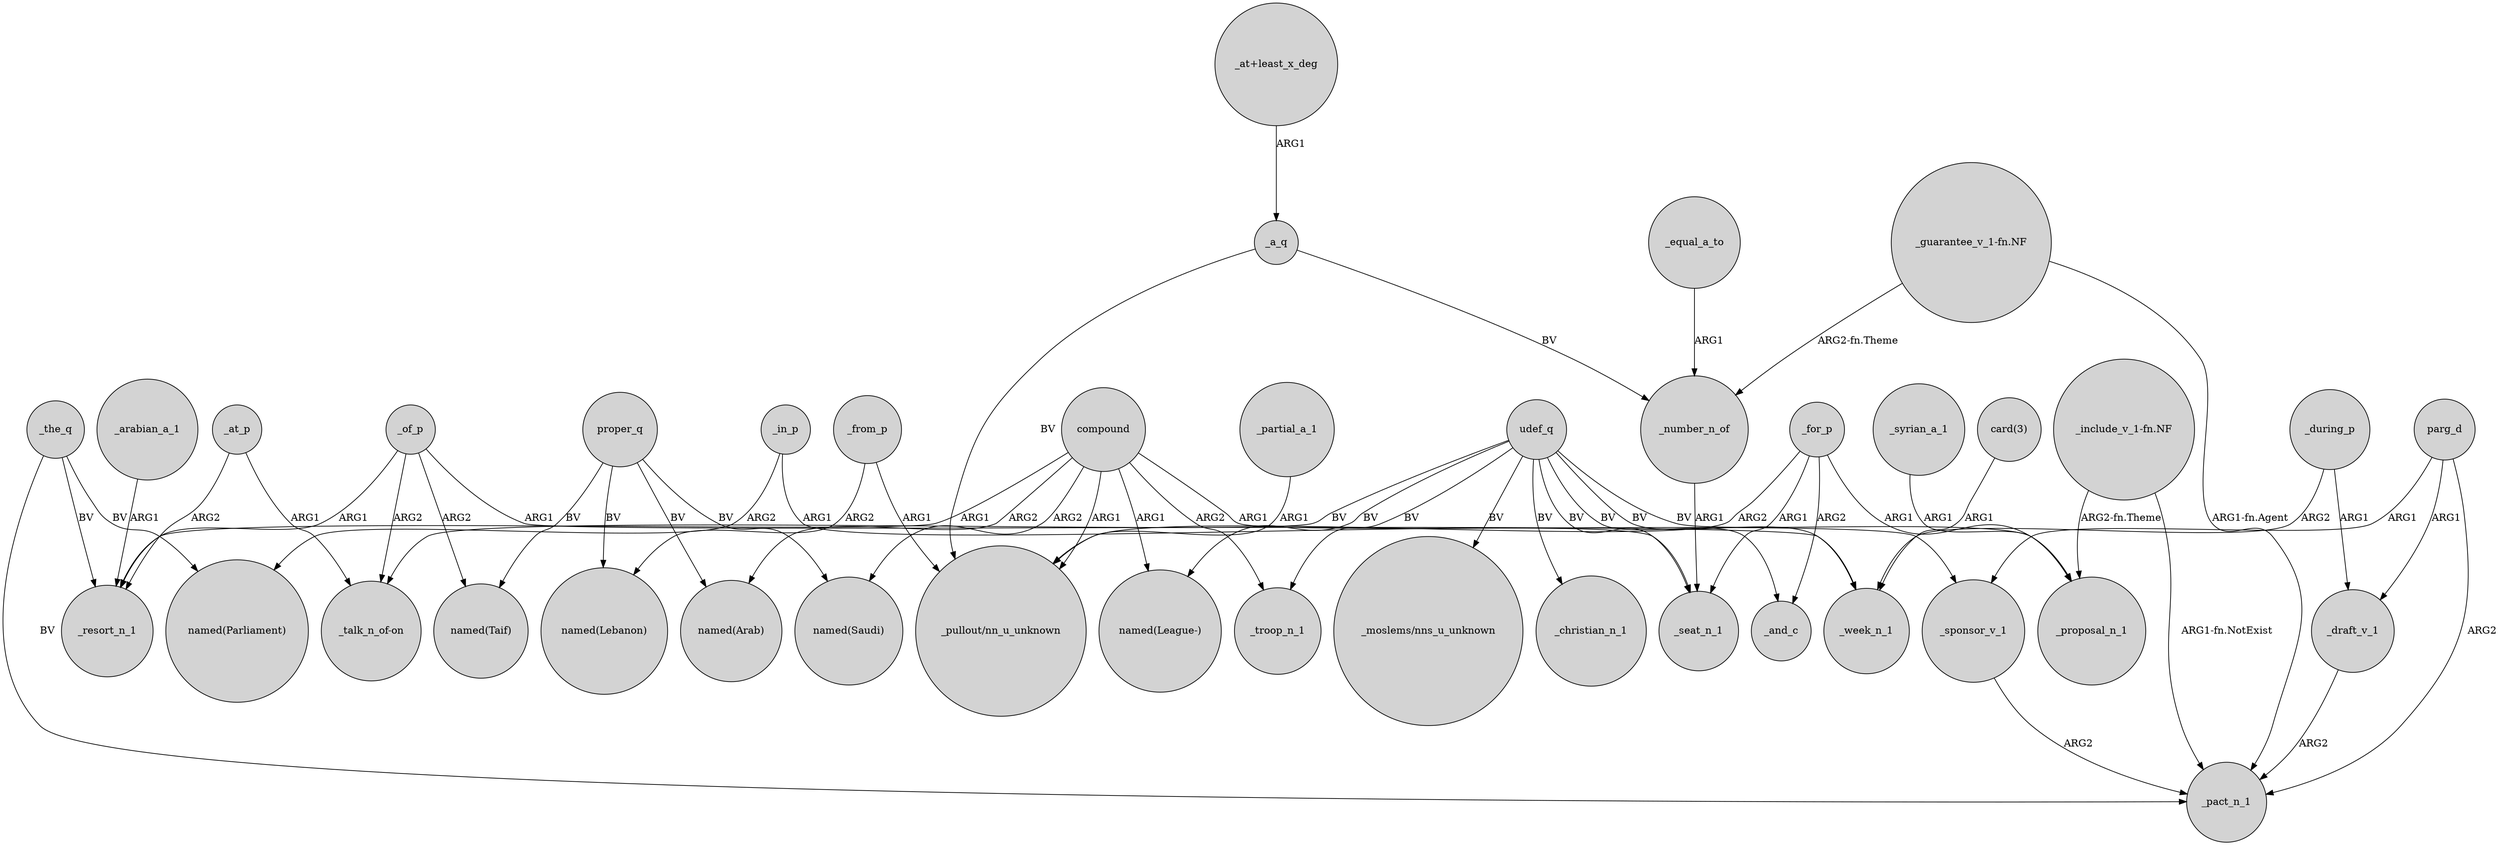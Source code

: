 digraph {
	node [shape=circle style=filled]
	udef_q -> "named(League-)" [label=BV]
	_the_q -> "named(Parliament)" [label=BV]
	compound -> "named(League-)" [label=ARG1]
	_of_p -> "named(Taif)" [label=ARG2]
	proper_q -> "named(Lebanon)" [label=BV]
	_a_q -> _number_n_of [label=BV]
	"_guarantee_v_1-fn.NF" -> _pact_n_1 [label="ARG1-fn.Agent"]
	_the_q -> _resort_n_1 [label=BV]
	compound -> "named(Saudi)" [label=ARG2]
	udef_q -> _proposal_n_1 [label=BV]
	_the_q -> _pact_n_1 [label=BV]
	parg_d -> _draft_v_1 [label=ARG1]
	"_include_v_1-fn.NF" -> _pact_n_1 [label="ARG1-fn.NotExist"]
	udef_q -> _christian_n_1 [label=BV]
	_for_p -> _and_c [label=ARG2]
	proper_q -> "named(Arab)" [label=BV]
	_in_p -> _seat_n_1 [label=ARG1]
	_number_n_of -> _seat_n_1 [label=ARG1]
	_during_p -> _draft_v_1 [label=ARG1]
	_for_p -> "_pullout/nn_u_unknown" [label=ARG2]
	compound -> "named(Arab)" [label=ARG2]
	proper_q -> "named(Saudi)" [label=BV]
	_of_p -> "_talk_n_of-on" [label=ARG2]
	udef_q -> "_moslems/nns_u_unknown" [label=BV]
	"_at+least_x_deg" -> _a_q [label=ARG1]
	_of_p -> _resort_n_1 [label=ARG1]
	parg_d -> _sponsor_v_1 [label=ARG1]
	_draft_v_1 -> _pact_n_1 [label=ARG2]
	_for_p -> _seat_n_1 [label=ARG1]
	_from_p -> "named(Lebanon)" [label=ARG2]
	_in_p -> "named(Parliament)" [label=ARG2]
	udef_q -> "_talk_n_of-on" [label=BV]
	_syrian_a_1 -> _proposal_n_1 [label=ARG1]
	udef_q -> _week_n_1 [label=BV]
	_a_q -> "_pullout/nn_u_unknown" [label=BV]
	"_include_v_1-fn.NF" -> _proposal_n_1 [label="ARG2-fn.Theme"]
	_equal_a_to -> _number_n_of [label=ARG1]
	"_guarantee_v_1-fn.NF" -> _number_n_of [label="ARG2-fn.Theme"]
	compound -> _resort_n_1 [label=ARG1]
	proper_q -> "named(Taif)" [label=BV]
	"card(3)" -> _week_n_1 [label=ARG1]
	_for_p -> _proposal_n_1 [label=ARG1]
	udef_q -> _troop_n_1 [label=BV]
	_arabian_a_1 -> _resort_n_1 [label=ARG1]
	_from_p -> "_pullout/nn_u_unknown" [label=ARG1]
	compound -> "_pullout/nn_u_unknown" [label=ARG1]
	compound -> _troop_n_1 [label=ARG2]
	_of_p -> _week_n_1 [label=ARG1]
	compound -> _sponsor_v_1 [label=ARG1]
	udef_q -> _seat_n_1 [label=BV]
	parg_d -> _pact_n_1 [label=ARG2]
	_sponsor_v_1 -> _pact_n_1 [label=ARG2]
	udef_q -> _and_c [label=BV]
	_at_p -> "_talk_n_of-on" [label=ARG1]
	_during_p -> _week_n_1 [label=ARG2]
	_partial_a_1 -> "_pullout/nn_u_unknown" [label=ARG1]
	_at_p -> _resort_n_1 [label=ARG2]
}
